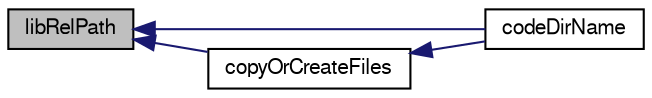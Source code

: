 digraph "libRelPath"
{
  bgcolor="transparent";
  edge [fontname="FreeSans",fontsize="10",labelfontname="FreeSans",labelfontsize="10"];
  node [fontname="FreeSans",fontsize="10",shape=record];
  rankdir="LR";
  Node704 [label="libRelPath",height=0.2,width=0.4,color="black", fillcolor="grey75", style="filled", fontcolor="black"];
  Node704 -> Node705 [dir="back",color="midnightblue",fontsize="10",style="solid",fontname="FreeSans"];
  Node705 [label="codeDirName",height=0.2,width=0.4,color="black",URL="$a26070.html#a03583b008e55aa52fecb01f0df03b665",tooltip="Return the code-dirname. "];
  Node704 -> Node706 [dir="back",color="midnightblue",fontsize="10",style="solid",fontname="FreeSans"];
  Node706 [label="copyOrCreateFiles",height=0.2,width=0.4,color="black",URL="$a26070.html#a249bc10e4d99e27de0ee2960ef67516f",tooltip="Copy/create files prior to compilation. "];
  Node706 -> Node705 [dir="back",color="midnightblue",fontsize="10",style="solid",fontname="FreeSans"];
}
